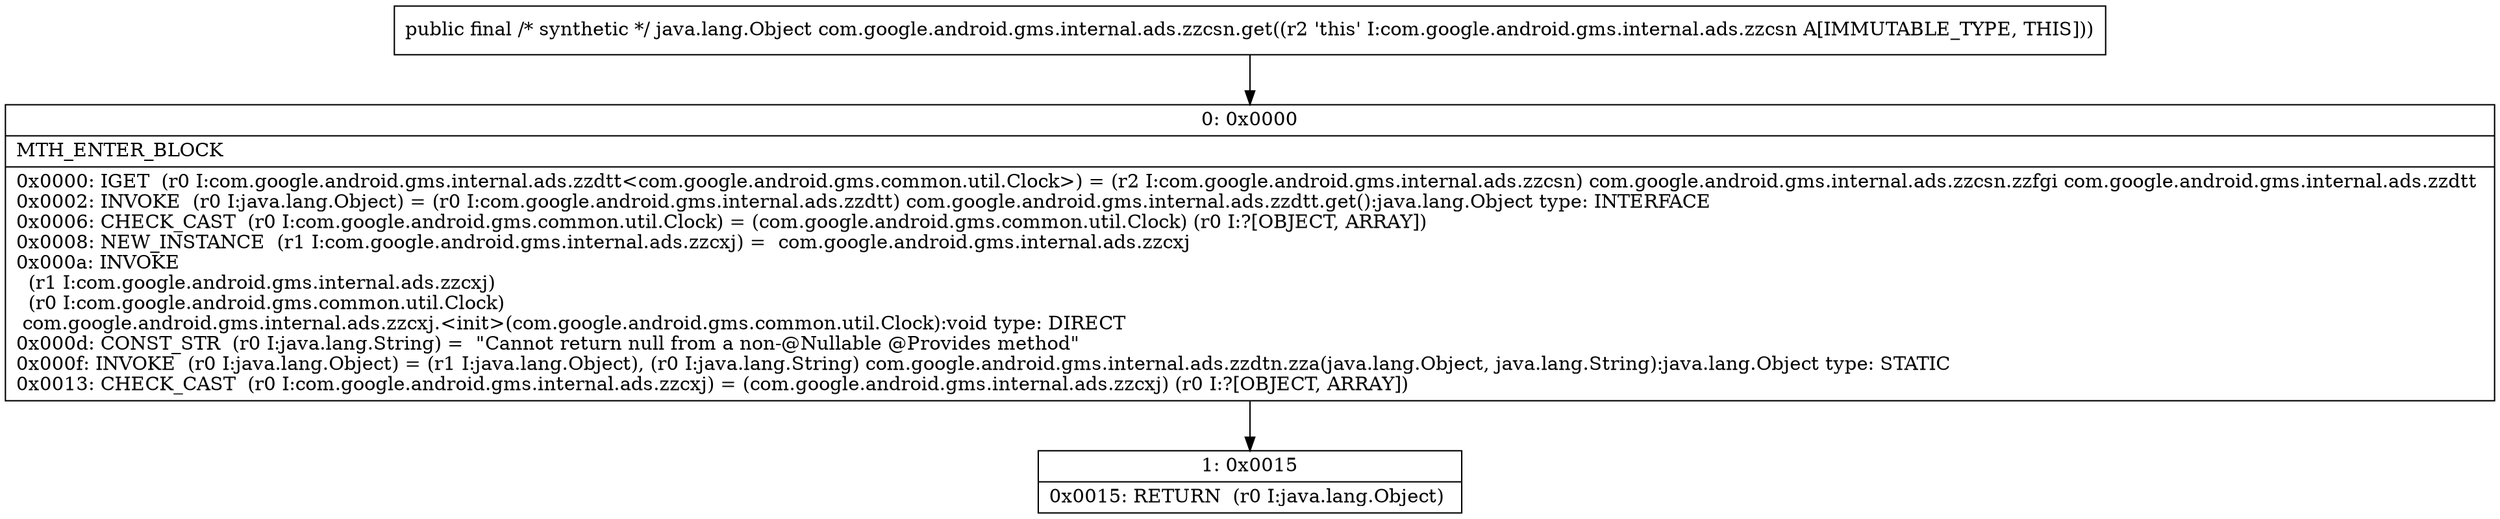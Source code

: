 digraph "CFG forcom.google.android.gms.internal.ads.zzcsn.get()Ljava\/lang\/Object;" {
Node_0 [shape=record,label="{0\:\ 0x0000|MTH_ENTER_BLOCK\l|0x0000: IGET  (r0 I:com.google.android.gms.internal.ads.zzdtt\<com.google.android.gms.common.util.Clock\>) = (r2 I:com.google.android.gms.internal.ads.zzcsn) com.google.android.gms.internal.ads.zzcsn.zzfgi com.google.android.gms.internal.ads.zzdtt \l0x0002: INVOKE  (r0 I:java.lang.Object) = (r0 I:com.google.android.gms.internal.ads.zzdtt) com.google.android.gms.internal.ads.zzdtt.get():java.lang.Object type: INTERFACE \l0x0006: CHECK_CAST  (r0 I:com.google.android.gms.common.util.Clock) = (com.google.android.gms.common.util.Clock) (r0 I:?[OBJECT, ARRAY]) \l0x0008: NEW_INSTANCE  (r1 I:com.google.android.gms.internal.ads.zzcxj) =  com.google.android.gms.internal.ads.zzcxj \l0x000a: INVOKE  \l  (r1 I:com.google.android.gms.internal.ads.zzcxj)\l  (r0 I:com.google.android.gms.common.util.Clock)\l com.google.android.gms.internal.ads.zzcxj.\<init\>(com.google.android.gms.common.util.Clock):void type: DIRECT \l0x000d: CONST_STR  (r0 I:java.lang.String) =  \"Cannot return null from a non\-@Nullable @Provides method\" \l0x000f: INVOKE  (r0 I:java.lang.Object) = (r1 I:java.lang.Object), (r0 I:java.lang.String) com.google.android.gms.internal.ads.zzdtn.zza(java.lang.Object, java.lang.String):java.lang.Object type: STATIC \l0x0013: CHECK_CAST  (r0 I:com.google.android.gms.internal.ads.zzcxj) = (com.google.android.gms.internal.ads.zzcxj) (r0 I:?[OBJECT, ARRAY]) \l}"];
Node_1 [shape=record,label="{1\:\ 0x0015|0x0015: RETURN  (r0 I:java.lang.Object) \l}"];
MethodNode[shape=record,label="{public final \/* synthetic *\/ java.lang.Object com.google.android.gms.internal.ads.zzcsn.get((r2 'this' I:com.google.android.gms.internal.ads.zzcsn A[IMMUTABLE_TYPE, THIS])) }"];
MethodNode -> Node_0;
Node_0 -> Node_1;
}

